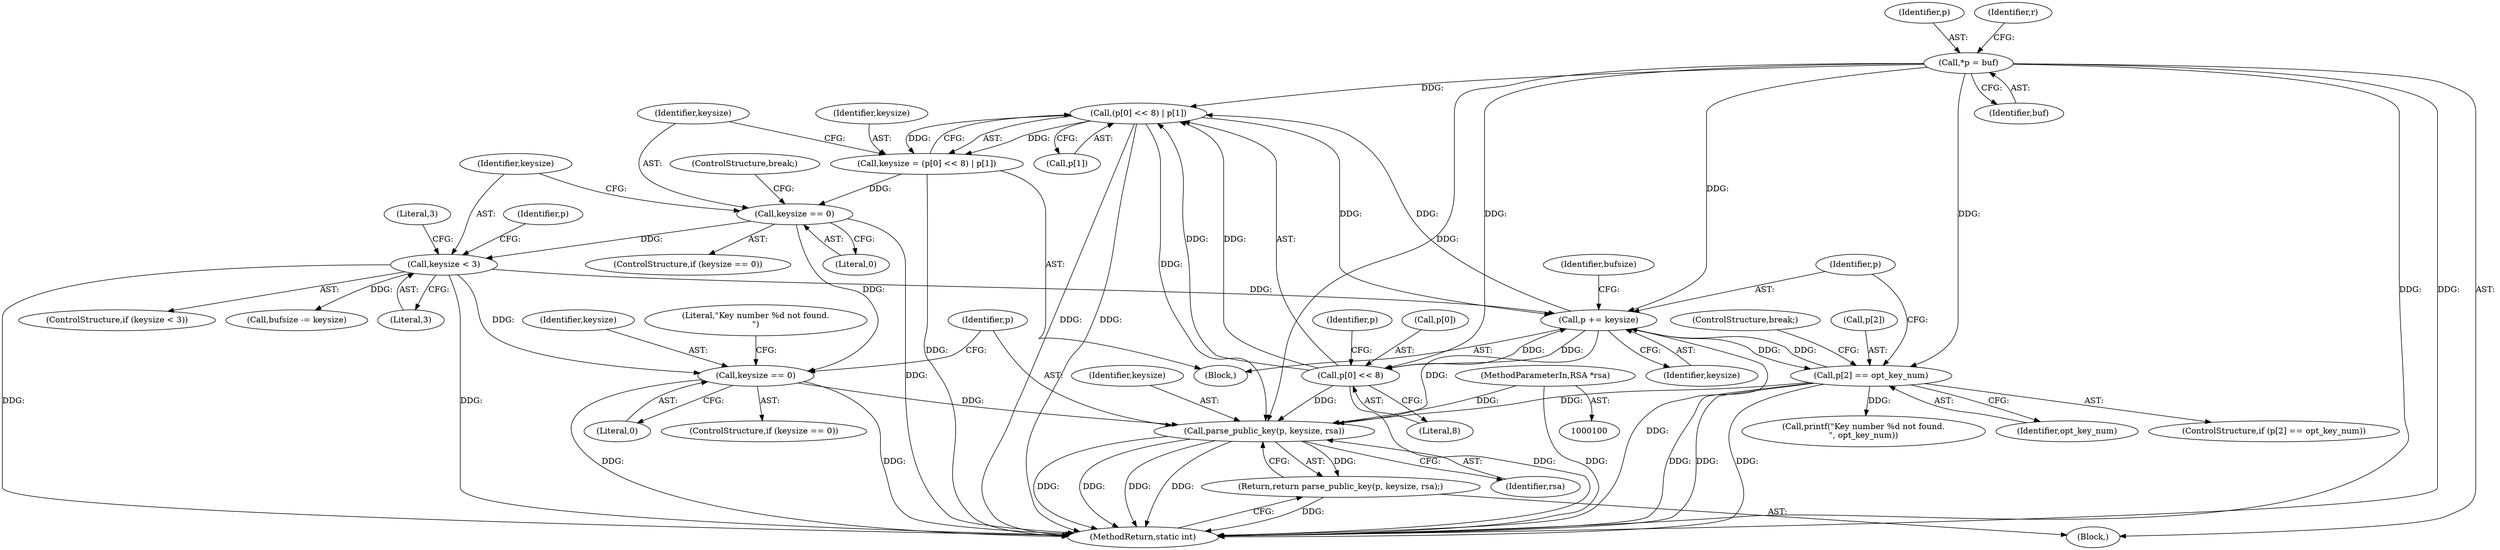 digraph "0_OpenSC_360e95d45ac4123255a4c796db96337f332160ad#diff-d643a0fa169471dbf2912f4866dc49c5_9@pointer" {
"1000227" [label="(Call,parse_public_key(p, keysize, rsa))"];
"1000182" [label="(Call,(p[0] << 8) | p[1])"];
"1000183" [label="(Call,p[0] << 8)"];
"1000209" [label="(Call,p += keysize)"];
"1000197" [label="(Call,keysize < 3)"];
"1000192" [label="(Call,keysize == 0)"];
"1000180" [label="(Call,keysize = (p[0] << 8) | p[1])"];
"1000108" [label="(Call,*p = buf)"];
"1000203" [label="(Call,p[2] == opt_key_num)"];
"1000217" [label="(Call,keysize == 0)"];
"1000101" [label="(MethodParameterIn,RSA *rsa)"];
"1000226" [label="(Return,return parse_public_key(p, keysize, rsa);)"];
"1000182" [label="(Call,(p[0] << 8) | p[1])"];
"1000197" [label="(Call,keysize < 3)"];
"1000188" [label="(Call,p[1])"];
"1000198" [label="(Identifier,keysize)"];
"1000196" [label="(ControlStructure,if (keysize < 3))"];
"1000221" [label="(Call,printf(\"Key number %d not found.\n\", opt_key_num))"];
"1000191" [label="(ControlStructure,if (keysize == 0))"];
"1000212" [label="(Call,bufsize -= keysize)"];
"1000194" [label="(Literal,0)"];
"1000222" [label="(Literal,\"Key number %d not found.\n\")"];
"1000180" [label="(Call,keysize = (p[0] << 8) | p[1])"];
"1000205" [label="(Identifier,p)"];
"1000213" [label="(Identifier,bufsize)"];
"1000109" [label="(Identifier,p)"];
"1000204" [label="(Call,p[2])"];
"1000210" [label="(Identifier,p)"];
"1000189" [label="(Identifier,p)"];
"1000110" [label="(Identifier,buf)"];
"1000184" [label="(Call,p[0])"];
"1000219" [label="(Literal,0)"];
"1000101" [label="(MethodParameterIn,RSA *rsa)"];
"1000108" [label="(Call,*p = buf)"];
"1000216" [label="(ControlStructure,if (keysize == 0))"];
"1000203" [label="(Call,p[2] == opt_key_num)"];
"1000230" [label="(Identifier,rsa)"];
"1000211" [label="(Identifier,keysize)"];
"1000183" [label="(Call,p[0] << 8)"];
"1000217" [label="(Call,keysize == 0)"];
"1000229" [label="(Identifier,keysize)"];
"1000207" [label="(Identifier,opt_key_num)"];
"1000187" [label="(Literal,8)"];
"1000102" [label="(Block,)"];
"1000228" [label="(Identifier,p)"];
"1000202" [label="(ControlStructure,if (p[2] == opt_key_num))"];
"1000195" [label="(ControlStructure,break;)"];
"1000201" [label="(Literal,3)"];
"1000226" [label="(Return,return parse_public_key(p, keysize, rsa);)"];
"1000192" [label="(Call,keysize == 0)"];
"1000114" [label="(Identifier,r)"];
"1000231" [label="(MethodReturn,static int)"];
"1000173" [label="(Block,)"];
"1000218" [label="(Identifier,keysize)"];
"1000209" [label="(Call,p += keysize)"];
"1000208" [label="(ControlStructure,break;)"];
"1000199" [label="(Literal,3)"];
"1000193" [label="(Identifier,keysize)"];
"1000181" [label="(Identifier,keysize)"];
"1000227" [label="(Call,parse_public_key(p, keysize, rsa))"];
"1000227" -> "1000226"  [label="AST: "];
"1000227" -> "1000230"  [label="CFG: "];
"1000228" -> "1000227"  [label="AST: "];
"1000229" -> "1000227"  [label="AST: "];
"1000230" -> "1000227"  [label="AST: "];
"1000226" -> "1000227"  [label="CFG: "];
"1000227" -> "1000231"  [label="DDG: "];
"1000227" -> "1000231"  [label="DDG: "];
"1000227" -> "1000231"  [label="DDG: "];
"1000227" -> "1000231"  [label="DDG: "];
"1000227" -> "1000226"  [label="DDG: "];
"1000182" -> "1000227"  [label="DDG: "];
"1000209" -> "1000227"  [label="DDG: "];
"1000183" -> "1000227"  [label="DDG: "];
"1000108" -> "1000227"  [label="DDG: "];
"1000203" -> "1000227"  [label="DDG: "];
"1000217" -> "1000227"  [label="DDG: "];
"1000101" -> "1000227"  [label="DDG: "];
"1000182" -> "1000180"  [label="AST: "];
"1000182" -> "1000188"  [label="CFG: "];
"1000183" -> "1000182"  [label="AST: "];
"1000188" -> "1000182"  [label="AST: "];
"1000180" -> "1000182"  [label="CFG: "];
"1000182" -> "1000231"  [label="DDG: "];
"1000182" -> "1000231"  [label="DDG: "];
"1000182" -> "1000180"  [label="DDG: "];
"1000182" -> "1000180"  [label="DDG: "];
"1000183" -> "1000182"  [label="DDG: "];
"1000183" -> "1000182"  [label="DDG: "];
"1000209" -> "1000182"  [label="DDG: "];
"1000108" -> "1000182"  [label="DDG: "];
"1000182" -> "1000209"  [label="DDG: "];
"1000183" -> "1000187"  [label="CFG: "];
"1000184" -> "1000183"  [label="AST: "];
"1000187" -> "1000183"  [label="AST: "];
"1000189" -> "1000183"  [label="CFG: "];
"1000183" -> "1000231"  [label="DDG: "];
"1000209" -> "1000183"  [label="DDG: "];
"1000108" -> "1000183"  [label="DDG: "];
"1000183" -> "1000209"  [label="DDG: "];
"1000209" -> "1000173"  [label="AST: "];
"1000209" -> "1000211"  [label="CFG: "];
"1000210" -> "1000209"  [label="AST: "];
"1000211" -> "1000209"  [label="AST: "];
"1000213" -> "1000209"  [label="CFG: "];
"1000209" -> "1000231"  [label="DDG: "];
"1000209" -> "1000203"  [label="DDG: "];
"1000197" -> "1000209"  [label="DDG: "];
"1000108" -> "1000209"  [label="DDG: "];
"1000203" -> "1000209"  [label="DDG: "];
"1000197" -> "1000196"  [label="AST: "];
"1000197" -> "1000199"  [label="CFG: "];
"1000198" -> "1000197"  [label="AST: "];
"1000199" -> "1000197"  [label="AST: "];
"1000201" -> "1000197"  [label="CFG: "];
"1000205" -> "1000197"  [label="CFG: "];
"1000197" -> "1000231"  [label="DDG: "];
"1000197" -> "1000231"  [label="DDG: "];
"1000192" -> "1000197"  [label="DDG: "];
"1000197" -> "1000212"  [label="DDG: "];
"1000197" -> "1000217"  [label="DDG: "];
"1000192" -> "1000191"  [label="AST: "];
"1000192" -> "1000194"  [label="CFG: "];
"1000193" -> "1000192"  [label="AST: "];
"1000194" -> "1000192"  [label="AST: "];
"1000195" -> "1000192"  [label="CFG: "];
"1000198" -> "1000192"  [label="CFG: "];
"1000192" -> "1000231"  [label="DDG: "];
"1000180" -> "1000192"  [label="DDG: "];
"1000192" -> "1000217"  [label="DDG: "];
"1000180" -> "1000173"  [label="AST: "];
"1000181" -> "1000180"  [label="AST: "];
"1000193" -> "1000180"  [label="CFG: "];
"1000180" -> "1000231"  [label="DDG: "];
"1000108" -> "1000102"  [label="AST: "];
"1000108" -> "1000110"  [label="CFG: "];
"1000109" -> "1000108"  [label="AST: "];
"1000110" -> "1000108"  [label="AST: "];
"1000114" -> "1000108"  [label="CFG: "];
"1000108" -> "1000231"  [label="DDG: "];
"1000108" -> "1000231"  [label="DDG: "];
"1000108" -> "1000203"  [label="DDG: "];
"1000203" -> "1000202"  [label="AST: "];
"1000203" -> "1000207"  [label="CFG: "];
"1000204" -> "1000203"  [label="AST: "];
"1000207" -> "1000203"  [label="AST: "];
"1000208" -> "1000203"  [label="CFG: "];
"1000210" -> "1000203"  [label="CFG: "];
"1000203" -> "1000231"  [label="DDG: "];
"1000203" -> "1000231"  [label="DDG: "];
"1000203" -> "1000231"  [label="DDG: "];
"1000203" -> "1000221"  [label="DDG: "];
"1000217" -> "1000216"  [label="AST: "];
"1000217" -> "1000219"  [label="CFG: "];
"1000218" -> "1000217"  [label="AST: "];
"1000219" -> "1000217"  [label="AST: "];
"1000222" -> "1000217"  [label="CFG: "];
"1000228" -> "1000217"  [label="CFG: "];
"1000217" -> "1000231"  [label="DDG: "];
"1000217" -> "1000231"  [label="DDG: "];
"1000101" -> "1000100"  [label="AST: "];
"1000101" -> "1000231"  [label="DDG: "];
"1000226" -> "1000102"  [label="AST: "];
"1000231" -> "1000226"  [label="CFG: "];
"1000226" -> "1000231"  [label="DDG: "];
}
